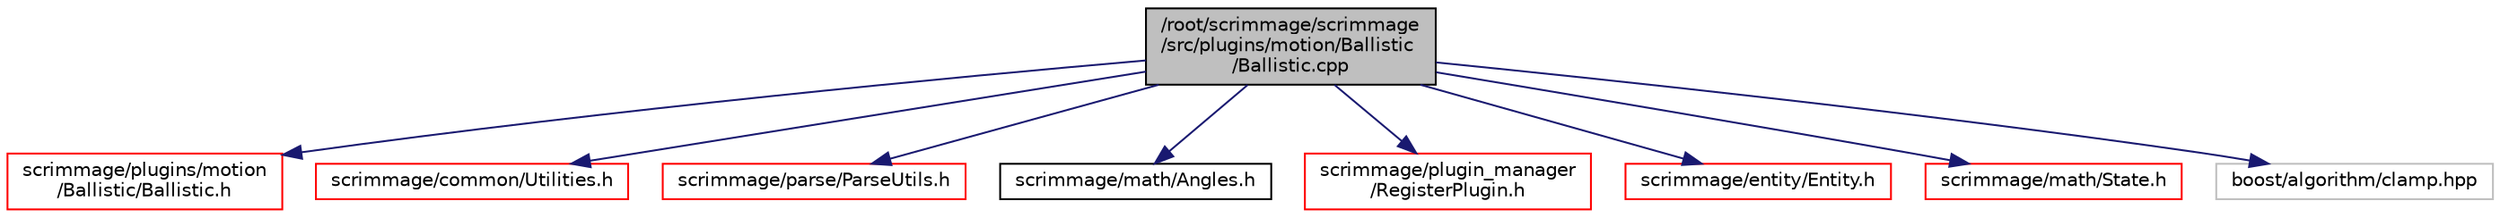 digraph "/root/scrimmage/scrimmage/src/plugins/motion/Ballistic/Ballistic.cpp"
{
 // LATEX_PDF_SIZE
  edge [fontname="Helvetica",fontsize="10",labelfontname="Helvetica",labelfontsize="10"];
  node [fontname="Helvetica",fontsize="10",shape=record];
  Node1 [label="/root/scrimmage/scrimmage\l/src/plugins/motion/Ballistic\l/Ballistic.cpp",height=0.2,width=0.4,color="black", fillcolor="grey75", style="filled", fontcolor="black",tooltip="Brief file description."];
  Node1 -> Node2 [color="midnightblue",fontsize="10",style="solid",fontname="Helvetica"];
  Node2 [label="scrimmage/plugins/motion\l/Ballistic/Ballistic.h",height=0.2,width=0.4,color="red", fillcolor="white", style="filled",URL="$Ballistic_8h.html",tooltip="Brief file description."];
  Node1 -> Node33 [color="midnightblue",fontsize="10",style="solid",fontname="Helvetica"];
  Node33 [label="scrimmage/common/Utilities.h",height=0.2,width=0.4,color="red", fillcolor="white", style="filled",URL="$Utilities_8h.html",tooltip="Brief file description."];
  Node1 -> Node34 [color="midnightblue",fontsize="10",style="solid",fontname="Helvetica"];
  Node34 [label="scrimmage/parse/ParseUtils.h",height=0.2,width=0.4,color="red", fillcolor="white", style="filled",URL="$ParseUtils_8h.html",tooltip="Brief file description."];
  Node1 -> Node35 [color="midnightblue",fontsize="10",style="solid",fontname="Helvetica"];
  Node35 [label="scrimmage/math/Angles.h",height=0.2,width=0.4,color="black", fillcolor="white", style="filled",URL="$Angles_8h.html",tooltip="Brief file description."];
  Node1 -> Node36 [color="midnightblue",fontsize="10",style="solid",fontname="Helvetica"];
  Node36 [label="scrimmage/plugin_manager\l/RegisterPlugin.h",height=0.2,width=0.4,color="red", fillcolor="white", style="filled",URL="$RegisterPlugin_8h.html",tooltip="Brief file description."];
  Node1 -> Node37 [color="midnightblue",fontsize="10",style="solid",fontname="Helvetica"];
  Node37 [label="scrimmage/entity/Entity.h",height=0.2,width=0.4,color="red", fillcolor="white", style="filled",URL="$Entity_8h.html",tooltip="Brief file description."];
  Node1 -> Node42 [color="midnightblue",fontsize="10",style="solid",fontname="Helvetica"];
  Node42 [label="scrimmage/math/State.h",height=0.2,width=0.4,color="red", fillcolor="white", style="filled",URL="$State_8h.html",tooltip="Brief file description."];
  Node1 -> Node46 [color="midnightblue",fontsize="10",style="solid",fontname="Helvetica"];
  Node46 [label="boost/algorithm/clamp.hpp",height=0.2,width=0.4,color="grey75", fillcolor="white", style="filled",tooltip=" "];
}
